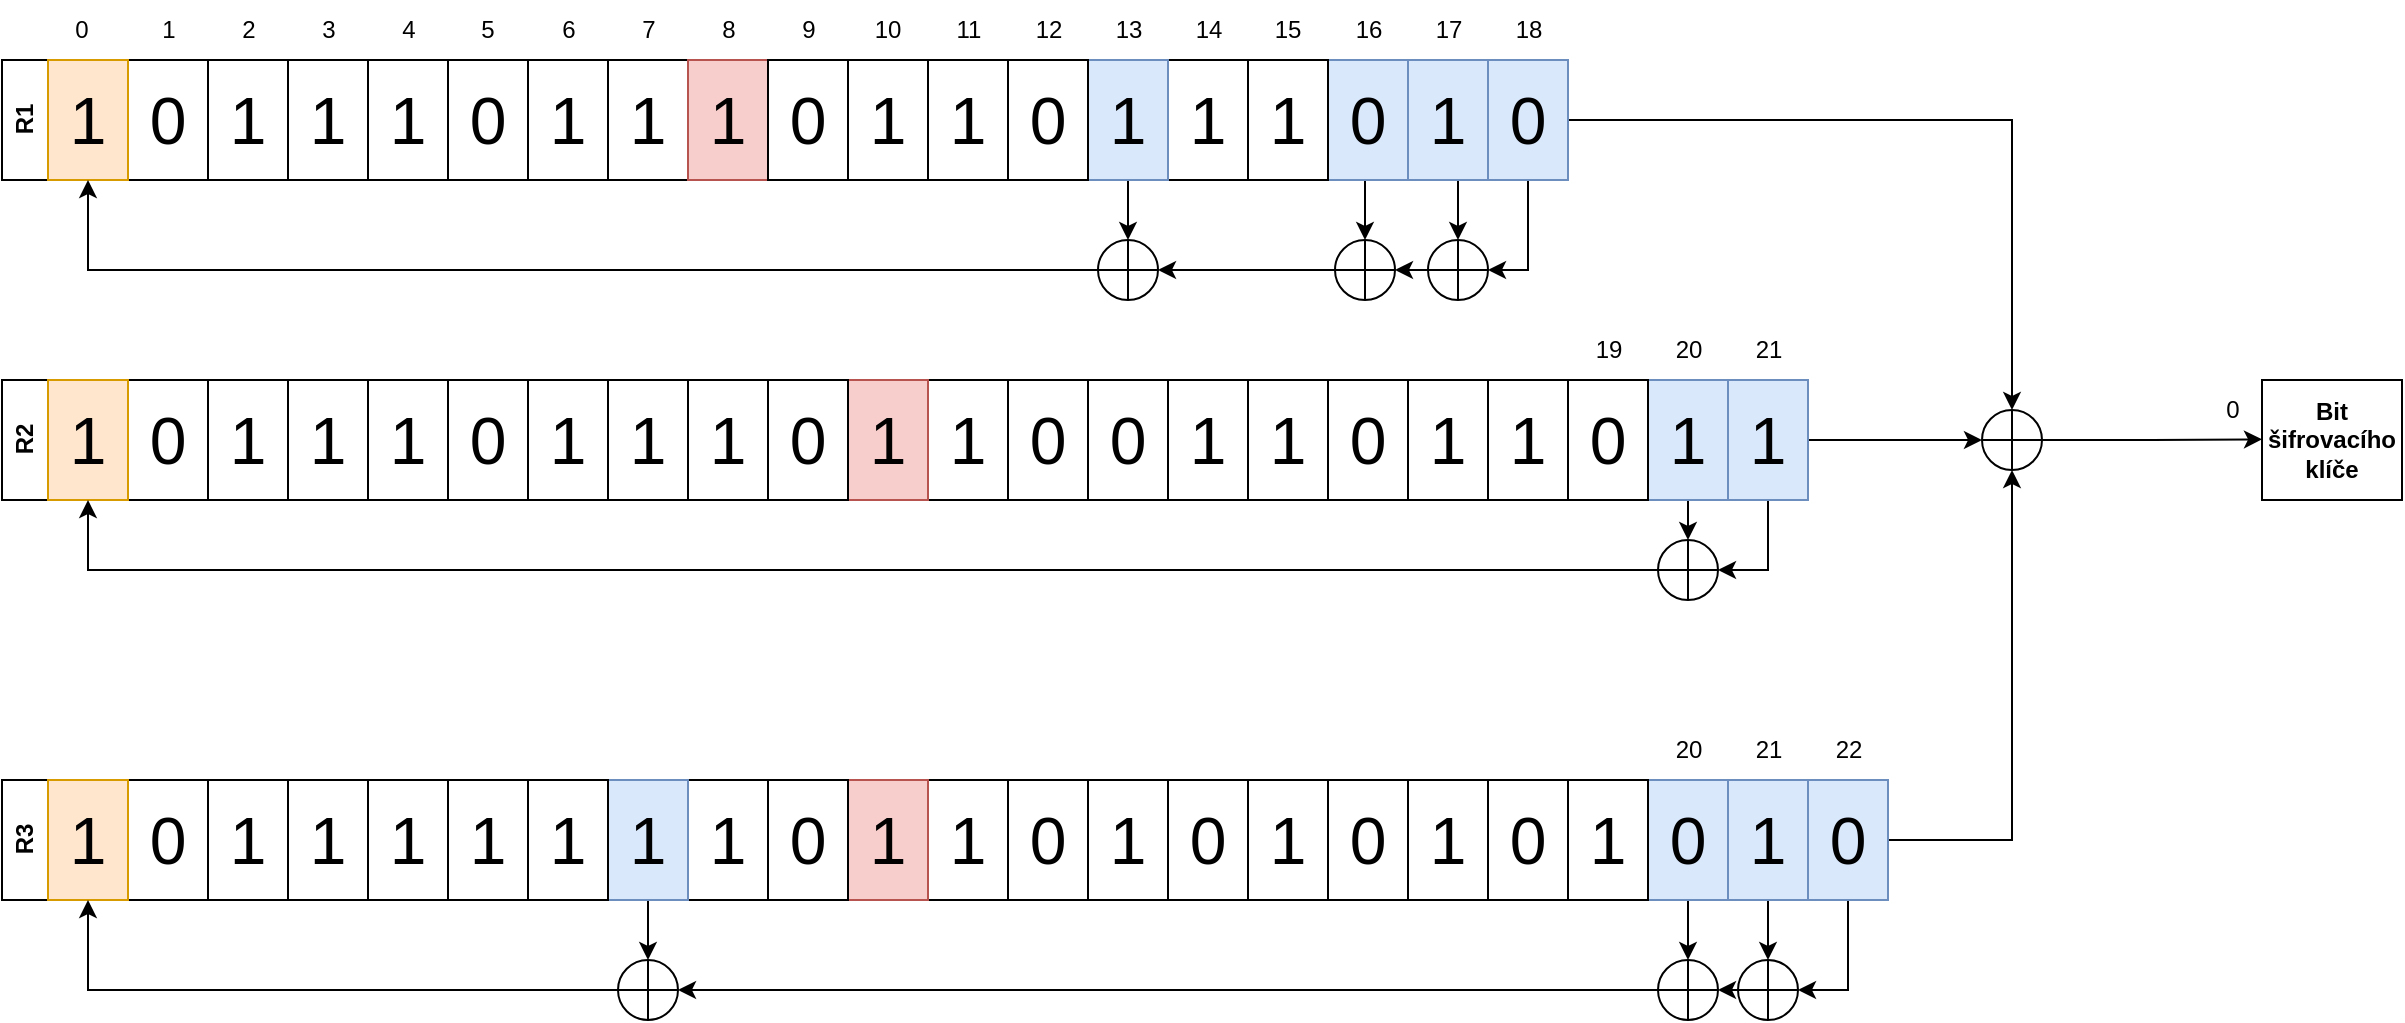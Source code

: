 <mxfile version="22.0.4" type="device">
  <diagram name="Stránka-1" id="olOWt7uCHdRaO86nPjoj">
    <mxGraphModel dx="344" dy="550" grid="1" gridSize="10" guides="1" tooltips="1" connect="1" arrows="1" fold="1" page="1" pageScale="1" pageWidth="827" pageHeight="1169" math="0" shadow="0">
      <root>
        <mxCell id="0" />
        <mxCell id="1" parent="0" />
        <mxCell id="4GWG__iaIDDm-0D2_337-187" style="edgeStyle=orthogonalEdgeStyle;rounded=0;orthogonalLoop=1;jettySize=auto;html=1;exitX=1;exitY=0.5;exitDx=0;exitDy=0;entryX=0;entryY=0.5;entryDx=0;entryDy=0;" edge="1" parent="1" source="4GWG__iaIDDm-0D2_337-28" target="4GWG__iaIDDm-0D2_337-184">
          <mxGeometry relative="1" as="geometry" />
        </mxCell>
        <mxCell id="4GWG__iaIDDm-0D2_337-28" value="R2" style="swimlane;horizontal=0;whiteSpace=wrap;html=1;container=0;" vertex="1" parent="1">
          <mxGeometry x="180" y="550" width="900" height="60" as="geometry" />
        </mxCell>
        <mxCell id="4GWG__iaIDDm-0D2_337-46" value="0" style="rounded=0;whiteSpace=wrap;html=1;fontSize=33;container=0;" vertex="1" parent="1">
          <mxGeometry x="243" y="550" width="40" height="60" as="geometry" />
        </mxCell>
        <mxCell id="4GWG__iaIDDm-0D2_337-47" value="1" style="rounded=0;whiteSpace=wrap;html=1;fontSize=33;container=0;" vertex="1" parent="1">
          <mxGeometry x="283" y="550" width="40" height="60" as="geometry" />
        </mxCell>
        <mxCell id="4GWG__iaIDDm-0D2_337-186" style="edgeStyle=orthogonalEdgeStyle;rounded=0;orthogonalLoop=1;jettySize=auto;html=1;exitX=1;exitY=0.5;exitDx=0;exitDy=0;entryX=0.5;entryY=1;entryDx=0;entryDy=0;" edge="1" parent="1" source="4GWG__iaIDDm-0D2_337-74" target="4GWG__iaIDDm-0D2_337-184">
          <mxGeometry relative="1" as="geometry" />
        </mxCell>
        <mxCell id="4GWG__iaIDDm-0D2_337-74" value="R3" style="swimlane;horizontal=0;whiteSpace=wrap;html=1;container=0;" vertex="1" parent="1">
          <mxGeometry x="180" y="750" width="943" height="60" as="geometry" />
        </mxCell>
        <mxCell id="4GWG__iaIDDm-0D2_337-92" value="0" style="rounded=0;whiteSpace=wrap;html=1;fontSize=33;container=0;" vertex="1" parent="1">
          <mxGeometry x="243" y="750" width="40" height="60" as="geometry" />
        </mxCell>
        <mxCell id="4GWG__iaIDDm-0D2_337-93" value="1" style="rounded=0;whiteSpace=wrap;html=1;fontSize=33;container=0;" vertex="1" parent="1">
          <mxGeometry x="283" y="750" width="40" height="60" as="geometry" />
        </mxCell>
        <mxCell id="4GWG__iaIDDm-0D2_337-75" value="1" style="rounded=0;whiteSpace=wrap;html=1;fontSize=33;container=0;fillColor=#ffe6cc;strokeColor=#d79b00;" vertex="1" parent="1">
          <mxGeometry x="203" y="750" width="40" height="60" as="geometry" />
        </mxCell>
        <mxCell id="4GWG__iaIDDm-0D2_337-76" value="1" style="rounded=0;whiteSpace=wrap;html=1;fontSize=33;container=0;" vertex="1" parent="1">
          <mxGeometry x="323" y="750" width="40" height="60" as="geometry" />
        </mxCell>
        <mxCell id="4GWG__iaIDDm-0D2_337-77" value="1" style="rounded=0;whiteSpace=wrap;html=1;fontSize=33;container=0;" vertex="1" parent="1">
          <mxGeometry x="363" y="750" width="40" height="60" as="geometry" />
        </mxCell>
        <mxCell id="4GWG__iaIDDm-0D2_337-175" style="edgeStyle=orthogonalEdgeStyle;rounded=0;orthogonalLoop=1;jettySize=auto;html=1;exitX=0.5;exitY=1;exitDx=0;exitDy=0;entryX=0.5;entryY=0;entryDx=0;entryDy=0;" edge="1" parent="1" source="4GWG__iaIDDm-0D2_337-78" target="4GWG__iaIDDm-0D2_337-172">
          <mxGeometry relative="1" as="geometry" />
        </mxCell>
        <mxCell id="4GWG__iaIDDm-0D2_337-78" value="1" style="rounded=0;whiteSpace=wrap;html=1;fontSize=33;container=0;fillColor=#dae8fc;strokeColor=#6c8ebf;" vertex="1" parent="1">
          <mxGeometry x="483" y="750" width="40" height="60" as="geometry" />
        </mxCell>
        <mxCell id="4GWG__iaIDDm-0D2_337-79" value="1" style="rounded=0;whiteSpace=wrap;html=1;fontSize=33;container=0;" vertex="1" parent="1">
          <mxGeometry x="443" y="750" width="40" height="60" as="geometry" />
        </mxCell>
        <mxCell id="4GWG__iaIDDm-0D2_337-80" value="1" style="rounded=0;whiteSpace=wrap;html=1;fontSize=33;container=0;" vertex="1" parent="1">
          <mxGeometry x="403" y="750" width="40" height="60" as="geometry" />
        </mxCell>
        <mxCell id="4GWG__iaIDDm-0D2_337-81" value="1" style="rounded=0;whiteSpace=wrap;html=1;fontSize=33;container=0;fillColor=none;strokeColor=none;" vertex="1" parent="1">
          <mxGeometry x="523" y="750" width="40" height="60" as="geometry" />
        </mxCell>
        <mxCell id="4GWG__iaIDDm-0D2_337-82" value="1" style="rounded=0;whiteSpace=wrap;html=1;fontSize=33;container=0;" vertex="1" parent="1">
          <mxGeometry x="643" y="750" width="40" height="60" as="geometry" />
        </mxCell>
        <mxCell id="4GWG__iaIDDm-0D2_337-83" value="1" style="rounded=0;whiteSpace=wrap;html=1;fontSize=33;container=0;fillColor=#f8cecc;strokeColor=#b85450;" vertex="1" parent="1">
          <mxGeometry x="603" y="750" width="40" height="60" as="geometry" />
        </mxCell>
        <mxCell id="4GWG__iaIDDm-0D2_337-84" value="0" style="rounded=0;whiteSpace=wrap;html=1;fontSize=33;container=0;" vertex="1" parent="1">
          <mxGeometry x="563" y="750" width="40" height="60" as="geometry" />
        </mxCell>
        <mxCell id="4GWG__iaIDDm-0D2_337-85" value="0" style="rounded=0;whiteSpace=wrap;html=1;fontSize=33;container=0;" vertex="1" parent="1">
          <mxGeometry x="923" y="750" width="40" height="60" as="geometry" />
        </mxCell>
        <mxCell id="4GWG__iaIDDm-0D2_337-86" value="1" style="rounded=0;whiteSpace=wrap;html=1;fontSize=33;container=0;" vertex="1" parent="1">
          <mxGeometry x="883" y="750" width="40" height="60" as="geometry" />
        </mxCell>
        <mxCell id="4GWG__iaIDDm-0D2_337-87" value="0" style="rounded=0;whiteSpace=wrap;html=1;fontSize=33;container=0;" vertex="1" parent="1">
          <mxGeometry x="843" y="750" width="40" height="60" as="geometry" />
        </mxCell>
        <mxCell id="4GWG__iaIDDm-0D2_337-88" value="1" style="rounded=0;whiteSpace=wrap;html=1;fontSize=33;container=0;" vertex="1" parent="1">
          <mxGeometry x="803" y="750" width="40" height="60" as="geometry" />
        </mxCell>
        <mxCell id="4GWG__iaIDDm-0D2_337-89" value="0" style="rounded=0;whiteSpace=wrap;html=1;fontSize=33;container=0;" vertex="1" parent="1">
          <mxGeometry x="763" y="750" width="40" height="60" as="geometry" />
        </mxCell>
        <mxCell id="4GWG__iaIDDm-0D2_337-90" value="1" style="rounded=0;whiteSpace=wrap;html=1;fontSize=33;container=0;" vertex="1" parent="1">
          <mxGeometry x="723" y="750" width="40" height="60" as="geometry" />
        </mxCell>
        <mxCell id="4GWG__iaIDDm-0D2_337-91" value="0" style="rounded=0;whiteSpace=wrap;html=1;fontSize=33;container=0;" vertex="1" parent="1">
          <mxGeometry x="683" y="750" width="40" height="60" as="geometry" />
        </mxCell>
        <mxCell id="4GWG__iaIDDm-0D2_337-188" style="edgeStyle=orthogonalEdgeStyle;rounded=0;orthogonalLoop=1;jettySize=auto;html=1;exitX=1;exitY=0.5;exitDx=0;exitDy=0;entryX=0.5;entryY=0;entryDx=0;entryDy=0;" edge="1" parent="1" source="4GWG__iaIDDm-0D2_337-5" target="4GWG__iaIDDm-0D2_337-184">
          <mxGeometry relative="1" as="geometry" />
        </mxCell>
        <mxCell id="4GWG__iaIDDm-0D2_337-5" value="R1" style="swimlane;horizontal=0;whiteSpace=wrap;html=1;container=0;" vertex="1" parent="1">
          <mxGeometry x="180" y="390" width="780" height="60" as="geometry" />
        </mxCell>
        <mxCell id="4GWG__iaIDDm-0D2_337-10" value="0" style="rounded=0;whiteSpace=wrap;html=1;fontSize=33;container=0;" vertex="1" parent="1">
          <mxGeometry x="243" y="390" width="40" height="60" as="geometry" />
        </mxCell>
        <mxCell id="4GWG__iaIDDm-0D2_337-11" value="1" style="rounded=0;whiteSpace=wrap;html=1;fontSize=33;container=0;" vertex="1" parent="1">
          <mxGeometry x="283" y="390" width="40" height="60" as="geometry" />
        </mxCell>
        <mxCell id="4GWG__iaIDDm-0D2_337-9" value="1" style="rounded=0;whiteSpace=wrap;html=1;fontSize=33;container=0;fillColor=#ffe6cc;strokeColor=#d79b00;" vertex="1" parent="1">
          <mxGeometry x="203" y="390" width="40" height="60" as="geometry" />
        </mxCell>
        <mxCell id="4GWG__iaIDDm-0D2_337-12" value="1" style="rounded=0;whiteSpace=wrap;html=1;fontSize=33;container=0;" vertex="1" parent="1">
          <mxGeometry x="323" y="390" width="40" height="60" as="geometry" />
        </mxCell>
        <mxCell id="4GWG__iaIDDm-0D2_337-13" value="1" style="rounded=0;whiteSpace=wrap;html=1;fontSize=33;container=0;" vertex="1" parent="1">
          <mxGeometry x="363" y="390" width="40" height="60" as="geometry" />
        </mxCell>
        <mxCell id="4GWG__iaIDDm-0D2_337-14" value="1" style="rounded=0;whiteSpace=wrap;html=1;fontSize=33;container=0;" vertex="1" parent="1">
          <mxGeometry x="483" y="390" width="40" height="60" as="geometry" />
        </mxCell>
        <mxCell id="4GWG__iaIDDm-0D2_337-15" value="1" style="rounded=0;whiteSpace=wrap;html=1;fontSize=33;container=0;" vertex="1" parent="1">
          <mxGeometry x="443" y="390" width="40" height="60" as="geometry" />
        </mxCell>
        <mxCell id="4GWG__iaIDDm-0D2_337-16" value="0" style="rounded=0;whiteSpace=wrap;html=1;fontSize=33;container=0;" vertex="1" parent="1">
          <mxGeometry x="403" y="390" width="40" height="60" as="geometry" />
        </mxCell>
        <mxCell id="4GWG__iaIDDm-0D2_337-17" value="1" style="rounded=0;whiteSpace=wrap;html=1;fontSize=33;container=0;fillColor=#f8cecc;strokeColor=#b85450;" vertex="1" parent="1">
          <mxGeometry x="523" y="390" width="40" height="60" as="geometry" />
        </mxCell>
        <mxCell id="4GWG__iaIDDm-0D2_337-18" value="1" style="rounded=0;whiteSpace=wrap;html=1;fontSize=33;container=0;" vertex="1" parent="1">
          <mxGeometry x="643" y="390" width="40" height="60" as="geometry" />
        </mxCell>
        <mxCell id="4GWG__iaIDDm-0D2_337-19" value="1" style="rounded=0;whiteSpace=wrap;html=1;fontSize=33;fillColor=none;strokeColor=default;container=0;" vertex="1" parent="1">
          <mxGeometry x="603" y="390" width="40" height="60" as="geometry" />
        </mxCell>
        <mxCell id="4GWG__iaIDDm-0D2_337-20" value="0" style="rounded=0;whiteSpace=wrap;html=1;fontSize=33;container=0;" vertex="1" parent="1">
          <mxGeometry x="563" y="390" width="40" height="60" as="geometry" />
        </mxCell>
        <mxCell id="4GWG__iaIDDm-0D2_337-159" style="edgeStyle=orthogonalEdgeStyle;rounded=0;orthogonalLoop=1;jettySize=auto;html=1;exitX=0.5;exitY=1;exitDx=0;exitDy=0;entryX=1;entryY=0.5;entryDx=0;entryDy=0;" edge="1" parent="1" source="4GWG__iaIDDm-0D2_337-21" target="4GWG__iaIDDm-0D2_337-154">
          <mxGeometry relative="1" as="geometry">
            <Array as="points">
              <mxPoint x="943" y="495" />
            </Array>
          </mxGeometry>
        </mxCell>
        <mxCell id="4GWG__iaIDDm-0D2_337-21" value="0" style="rounded=0;whiteSpace=wrap;html=1;fontSize=33;container=0;fillColor=#dae8fc;strokeColor=#6c8ebf;" vertex="1" parent="1">
          <mxGeometry x="923" y="390" width="40" height="60" as="geometry" />
        </mxCell>
        <mxCell id="4GWG__iaIDDm-0D2_337-158" style="edgeStyle=orthogonalEdgeStyle;rounded=0;orthogonalLoop=1;jettySize=auto;html=1;exitX=0.5;exitY=1;exitDx=0;exitDy=0;entryX=0.5;entryY=0;entryDx=0;entryDy=0;" edge="1" parent="1" source="4GWG__iaIDDm-0D2_337-22" target="4GWG__iaIDDm-0D2_337-154">
          <mxGeometry relative="1" as="geometry" />
        </mxCell>
        <mxCell id="4GWG__iaIDDm-0D2_337-22" value="1" style="rounded=0;whiteSpace=wrap;html=1;fontSize=33;container=0;fillColor=#dae8fc;strokeColor=#6c8ebf;" vertex="1" parent="1">
          <mxGeometry x="883" y="390" width="40" height="60" as="geometry" />
        </mxCell>
        <mxCell id="4GWG__iaIDDm-0D2_337-183" style="edgeStyle=orthogonalEdgeStyle;rounded=0;orthogonalLoop=1;jettySize=auto;html=1;exitX=0.5;exitY=1;exitDx=0;exitDy=0;entryX=0.5;entryY=0;entryDx=0;entryDy=0;" edge="1" parent="1" source="4GWG__iaIDDm-0D2_337-23" target="4GWG__iaIDDm-0D2_337-155">
          <mxGeometry relative="1" as="geometry" />
        </mxCell>
        <mxCell id="4GWG__iaIDDm-0D2_337-23" value="0" style="rounded=0;whiteSpace=wrap;html=1;fontSize=33;container=0;fillColor=#dae8fc;strokeColor=#6c8ebf;" vertex="1" parent="1">
          <mxGeometry x="843" y="390" width="40" height="60" as="geometry" />
        </mxCell>
        <mxCell id="4GWG__iaIDDm-0D2_337-24" value="1" style="rounded=0;whiteSpace=wrap;html=1;fontSize=33;container=0;" vertex="1" parent="1">
          <mxGeometry x="803" y="390" width="40" height="60" as="geometry" />
        </mxCell>
        <mxCell id="4GWG__iaIDDm-0D2_337-25" value="1" style="rounded=0;whiteSpace=wrap;html=1;fontSize=33;container=0;" vertex="1" parent="1">
          <mxGeometry x="763" y="390" width="40" height="60" as="geometry" />
        </mxCell>
        <mxCell id="4GWG__iaIDDm-0D2_337-182" style="edgeStyle=orthogonalEdgeStyle;rounded=0;orthogonalLoop=1;jettySize=auto;html=1;exitX=0.5;exitY=1;exitDx=0;exitDy=0;entryX=0.5;entryY=0;entryDx=0;entryDy=0;" edge="1" parent="1" source="4GWG__iaIDDm-0D2_337-26" target="4GWG__iaIDDm-0D2_337-153">
          <mxGeometry relative="1" as="geometry" />
        </mxCell>
        <mxCell id="4GWG__iaIDDm-0D2_337-26" value="1" style="rounded=0;whiteSpace=wrap;html=1;fontSize=33;container=0;fillColor=#dae8fc;strokeColor=#6c8ebf;" vertex="1" parent="1">
          <mxGeometry x="723" y="390" width="40" height="60" as="geometry" />
        </mxCell>
        <mxCell id="4GWG__iaIDDm-0D2_337-27" value="0" style="rounded=0;whiteSpace=wrap;html=1;fontSize=33;container=0;" vertex="1" parent="1">
          <mxGeometry x="683" y="390" width="40" height="60" as="geometry" />
        </mxCell>
        <mxCell id="4GWG__iaIDDm-0D2_337-29" value="1" style="rounded=0;whiteSpace=wrap;html=1;fontSize=33;container=0;fillColor=#ffe6cc;strokeColor=#d79b00;" vertex="1" parent="1">
          <mxGeometry x="203" y="550" width="40" height="60" as="geometry" />
        </mxCell>
        <mxCell id="4GWG__iaIDDm-0D2_337-30" value="1" style="rounded=0;whiteSpace=wrap;html=1;fontSize=33;container=0;" vertex="1" parent="1">
          <mxGeometry x="323" y="550" width="40" height="60" as="geometry" />
        </mxCell>
        <mxCell id="4GWG__iaIDDm-0D2_337-31" value="1" style="rounded=0;whiteSpace=wrap;html=1;fontSize=33;container=0;" vertex="1" parent="1">
          <mxGeometry x="363" y="550" width="40" height="60" as="geometry" />
        </mxCell>
        <mxCell id="4GWG__iaIDDm-0D2_337-32" value="1" style="rounded=0;whiteSpace=wrap;html=1;fontSize=33;container=0;" vertex="1" parent="1">
          <mxGeometry x="483" y="550" width="40" height="60" as="geometry" />
        </mxCell>
        <mxCell id="4GWG__iaIDDm-0D2_337-33" value="1" style="rounded=0;whiteSpace=wrap;html=1;fontSize=33;container=0;" vertex="1" parent="1">
          <mxGeometry x="443" y="550" width="40" height="60" as="geometry" />
        </mxCell>
        <mxCell id="4GWG__iaIDDm-0D2_337-34" value="0" style="rounded=0;whiteSpace=wrap;html=1;fontSize=33;container=0;" vertex="1" parent="1">
          <mxGeometry x="403" y="550" width="40" height="60" as="geometry" />
        </mxCell>
        <mxCell id="4GWG__iaIDDm-0D2_337-35" value="1" style="rounded=0;whiteSpace=wrap;html=1;fontSize=33;fillColor=none;strokeColor=none;container=0;" vertex="1" parent="1">
          <mxGeometry x="523" y="550" width="40" height="60" as="geometry" />
        </mxCell>
        <mxCell id="4GWG__iaIDDm-0D2_337-36" value="1" style="rounded=0;whiteSpace=wrap;html=1;fontSize=33;container=0;" vertex="1" parent="1">
          <mxGeometry x="643" y="550" width="40" height="60" as="geometry" />
        </mxCell>
        <mxCell id="4GWG__iaIDDm-0D2_337-37" value="1" style="rounded=0;whiteSpace=wrap;html=1;fontSize=33;container=0;fillColor=#f8cecc;strokeColor=#b85450;" vertex="1" parent="1">
          <mxGeometry x="603" y="550" width="40" height="60" as="geometry" />
        </mxCell>
        <mxCell id="4GWG__iaIDDm-0D2_337-38" value="0" style="rounded=0;whiteSpace=wrap;html=1;fontSize=33;container=0;" vertex="1" parent="1">
          <mxGeometry x="563" y="550" width="40" height="60" as="geometry" />
        </mxCell>
        <mxCell id="4GWG__iaIDDm-0D2_337-39" value="1" style="rounded=0;whiteSpace=wrap;html=1;fontSize=33;container=0;" vertex="1" parent="1">
          <mxGeometry x="923" y="550" width="40" height="60" as="geometry" />
        </mxCell>
        <mxCell id="4GWG__iaIDDm-0D2_337-40" value="1" style="rounded=0;whiteSpace=wrap;html=1;fontSize=33;container=0;" vertex="1" parent="1">
          <mxGeometry x="883" y="550" width="40" height="60" as="geometry" />
        </mxCell>
        <mxCell id="4GWG__iaIDDm-0D2_337-41" value="0" style="rounded=0;whiteSpace=wrap;html=1;fontSize=33;container=0;" vertex="1" parent="1">
          <mxGeometry x="843" y="550" width="40" height="60" as="geometry" />
        </mxCell>
        <mxCell id="4GWG__iaIDDm-0D2_337-42" value="1" style="rounded=0;whiteSpace=wrap;html=1;fontSize=33;container=0;" vertex="1" parent="1">
          <mxGeometry x="803" y="550" width="40" height="60" as="geometry" />
        </mxCell>
        <mxCell id="4GWG__iaIDDm-0D2_337-43" value="1" style="rounded=0;whiteSpace=wrap;html=1;fontSize=33;container=0;" vertex="1" parent="1">
          <mxGeometry x="763" y="550" width="40" height="60" as="geometry" />
        </mxCell>
        <mxCell id="4GWG__iaIDDm-0D2_337-44" value="0" style="rounded=0;whiteSpace=wrap;html=1;fontSize=33;container=0;" vertex="1" parent="1">
          <mxGeometry x="723" y="550" width="40" height="60" as="geometry" />
        </mxCell>
        <mxCell id="4GWG__iaIDDm-0D2_337-45" value="0" style="rounded=0;whiteSpace=wrap;html=1;fontSize=33;container=0;" vertex="1" parent="1">
          <mxGeometry x="683" y="550" width="40" height="60" as="geometry" />
        </mxCell>
        <mxCell id="4GWG__iaIDDm-0D2_337-163" style="edgeStyle=orthogonalEdgeStyle;rounded=0;orthogonalLoop=1;jettySize=auto;html=1;exitX=0.5;exitY=1;exitDx=0;exitDy=0;entryX=1;entryY=0.5;entryDx=0;entryDy=0;" edge="1" parent="1" source="4GWG__iaIDDm-0D2_337-119" target="4GWG__iaIDDm-0D2_337-161">
          <mxGeometry relative="1" as="geometry" />
        </mxCell>
        <mxCell id="4GWG__iaIDDm-0D2_337-119" value="1" style="rounded=0;whiteSpace=wrap;html=1;fontSize=33;container=0;fillColor=#dae8fc;strokeColor=#6c8ebf;" vertex="1" parent="1">
          <mxGeometry x="1043" y="550" width="40" height="60" as="geometry" />
        </mxCell>
        <mxCell id="4GWG__iaIDDm-0D2_337-162" style="edgeStyle=orthogonalEdgeStyle;rounded=0;orthogonalLoop=1;jettySize=auto;html=1;exitX=0.5;exitY=1;exitDx=0;exitDy=0;entryX=0.5;entryY=0;entryDx=0;entryDy=0;" edge="1" parent="1" source="4GWG__iaIDDm-0D2_337-118" target="4GWG__iaIDDm-0D2_337-161">
          <mxGeometry relative="1" as="geometry" />
        </mxCell>
        <mxCell id="4GWG__iaIDDm-0D2_337-118" value="1" style="rounded=0;whiteSpace=wrap;html=1;fontSize=33;container=0;fillColor=#dae8fc;strokeColor=#6c8ebf;" vertex="1" parent="1">
          <mxGeometry x="1003" y="550" width="40" height="60" as="geometry" />
        </mxCell>
        <mxCell id="4GWG__iaIDDm-0D2_337-120" value="0" style="rounded=0;whiteSpace=wrap;html=1;fontSize=33;container=0;" vertex="1" parent="1">
          <mxGeometry x="963" y="550" width="40" height="60" as="geometry" />
        </mxCell>
        <mxCell id="4GWG__iaIDDm-0D2_337-170" value="" style="edgeStyle=orthogonalEdgeStyle;rounded=0;orthogonalLoop=1;jettySize=auto;html=1;" edge="1" parent="1" source="4GWG__iaIDDm-0D2_337-121" target="4GWG__iaIDDm-0D2_337-168">
          <mxGeometry relative="1" as="geometry" />
        </mxCell>
        <mxCell id="4GWG__iaIDDm-0D2_337-121" value="0" style="rounded=0;whiteSpace=wrap;html=1;fontSize=33;container=0;fillColor=#dae8fc;strokeColor=#6c8ebf;" vertex="1" parent="1">
          <mxGeometry x="1003" y="750" width="40" height="60" as="geometry" />
        </mxCell>
        <mxCell id="4GWG__iaIDDm-0D2_337-122" value="1" style="rounded=0;whiteSpace=wrap;html=1;fontSize=33;container=0;" vertex="1" parent="1">
          <mxGeometry x="963" y="750" width="40" height="60" as="geometry" />
        </mxCell>
        <mxCell id="4GWG__iaIDDm-0D2_337-167" style="edgeStyle=orthogonalEdgeStyle;rounded=0;orthogonalLoop=1;jettySize=auto;html=1;exitX=0.5;exitY=1;exitDx=0;exitDy=0;entryX=0.5;entryY=0;entryDx=0;entryDy=0;" edge="1" parent="1" source="4GWG__iaIDDm-0D2_337-123" target="4GWG__iaIDDm-0D2_337-165">
          <mxGeometry relative="1" as="geometry" />
        </mxCell>
        <mxCell id="4GWG__iaIDDm-0D2_337-123" value="1" style="rounded=0;whiteSpace=wrap;html=1;fontSize=33;container=0;fillColor=#dae8fc;strokeColor=#6c8ebf;" vertex="1" parent="1">
          <mxGeometry x="1043" y="750" width="40" height="60" as="geometry" />
        </mxCell>
        <mxCell id="4GWG__iaIDDm-0D2_337-185" style="edgeStyle=orthogonalEdgeStyle;rounded=0;orthogonalLoop=1;jettySize=auto;html=1;exitX=0.5;exitY=1;exitDx=0;exitDy=0;entryX=1;entryY=0.5;entryDx=0;entryDy=0;" edge="1" parent="1" source="4GWG__iaIDDm-0D2_337-124" target="4GWG__iaIDDm-0D2_337-165">
          <mxGeometry relative="1" as="geometry" />
        </mxCell>
        <mxCell id="4GWG__iaIDDm-0D2_337-124" value="0" style="rounded=0;whiteSpace=wrap;html=1;fontSize=33;container=0;fillColor=#dae8fc;strokeColor=#6c8ebf;" vertex="1" parent="1">
          <mxGeometry x="1083" y="750" width="40" height="60" as="geometry" />
        </mxCell>
        <mxCell id="4GWG__iaIDDm-0D2_337-128" value="0" style="text;html=1;strokeColor=none;fillColor=none;align=center;verticalAlign=middle;whiteSpace=wrap;rounded=0;flipH=0;flipV=0;rotation=0;" vertex="1" parent="1">
          <mxGeometry x="210.25" y="360" width="20" height="30" as="geometry" />
        </mxCell>
        <mxCell id="4GWG__iaIDDm-0D2_337-129" value="1" style="text;html=1;strokeColor=none;fillColor=none;align=center;verticalAlign=middle;whiteSpace=wrap;rounded=0;flipH=0;flipV=0;rotation=0;" vertex="1" parent="1">
          <mxGeometry x="246.5" y="360" width="33" height="30" as="geometry" />
        </mxCell>
        <mxCell id="4GWG__iaIDDm-0D2_337-131" value="2" style="text;html=1;strokeColor=none;fillColor=none;align=center;verticalAlign=middle;whiteSpace=wrap;rounded=0;flipH=0;flipV=0;rotation=0;" vertex="1" parent="1">
          <mxGeometry x="286.5" y="360" width="33" height="30" as="geometry" />
        </mxCell>
        <mxCell id="4GWG__iaIDDm-0D2_337-132" value="3" style="text;html=1;strokeColor=none;fillColor=none;align=center;verticalAlign=middle;whiteSpace=wrap;rounded=0;flipH=0;flipV=0;rotation=0;" vertex="1" parent="1">
          <mxGeometry x="326.5" y="360" width="33" height="30" as="geometry" />
        </mxCell>
        <mxCell id="4GWG__iaIDDm-0D2_337-133" value="4" style="text;html=1;strokeColor=none;fillColor=none;align=center;verticalAlign=middle;whiteSpace=wrap;rounded=0;flipH=0;flipV=0;rotation=0;" vertex="1" parent="1">
          <mxGeometry x="366.5" y="360" width="33" height="30" as="geometry" />
        </mxCell>
        <mxCell id="4GWG__iaIDDm-0D2_337-134" value="5" style="text;html=1;strokeColor=none;fillColor=none;align=center;verticalAlign=middle;whiteSpace=wrap;rounded=0;flipH=0;flipV=0;rotation=0;" vertex="1" parent="1">
          <mxGeometry x="413" y="360" width="20" height="30" as="geometry" />
        </mxCell>
        <mxCell id="4GWG__iaIDDm-0D2_337-135" value="6" style="text;html=1;strokeColor=none;fillColor=none;align=center;verticalAlign=middle;whiteSpace=wrap;rounded=0;flipH=0;flipV=0;rotation=0;" vertex="1" parent="1">
          <mxGeometry x="446.5" y="360" width="33" height="30" as="geometry" />
        </mxCell>
        <mxCell id="4GWG__iaIDDm-0D2_337-136" value="7" style="text;html=1;strokeColor=none;fillColor=none;align=center;verticalAlign=middle;whiteSpace=wrap;rounded=0;flipH=0;flipV=0;rotation=0;" vertex="1" parent="1">
          <mxGeometry x="486.5" y="360" width="33" height="30" as="geometry" />
        </mxCell>
        <mxCell id="4GWG__iaIDDm-0D2_337-137" value="8" style="text;html=1;strokeColor=none;fillColor=none;align=center;verticalAlign=middle;whiteSpace=wrap;rounded=0;flipH=0;flipV=0;rotation=0;" vertex="1" parent="1">
          <mxGeometry x="526.5" y="360" width="33" height="30" as="geometry" />
        </mxCell>
        <mxCell id="4GWG__iaIDDm-0D2_337-138" value="9" style="text;html=1;strokeColor=none;fillColor=none;align=center;verticalAlign=middle;whiteSpace=wrap;rounded=0;flipH=0;flipV=0;rotation=0;" vertex="1" parent="1">
          <mxGeometry x="566.5" y="360" width="33" height="30" as="geometry" />
        </mxCell>
        <mxCell id="4GWG__iaIDDm-0D2_337-139" value="10" style="text;html=1;strokeColor=none;fillColor=none;align=center;verticalAlign=middle;whiteSpace=wrap;rounded=0;flipH=0;flipV=0;rotation=0;" vertex="1" parent="1">
          <mxGeometry x="613" y="360" width="20" height="30" as="geometry" />
        </mxCell>
        <mxCell id="4GWG__iaIDDm-0D2_337-140" value="11" style="text;html=1;strokeColor=none;fillColor=none;align=center;verticalAlign=middle;whiteSpace=wrap;rounded=0;flipH=0;flipV=0;rotation=0;" vertex="1" parent="1">
          <mxGeometry x="646.5" y="360" width="33" height="30" as="geometry" />
        </mxCell>
        <mxCell id="4GWG__iaIDDm-0D2_337-141" value="12" style="text;html=1;strokeColor=none;fillColor=none;align=center;verticalAlign=middle;whiteSpace=wrap;rounded=0;flipH=0;flipV=0;rotation=0;" vertex="1" parent="1">
          <mxGeometry x="686.5" y="360" width="33" height="30" as="geometry" />
        </mxCell>
        <mxCell id="4GWG__iaIDDm-0D2_337-142" value="13" style="text;html=1;strokeColor=none;fillColor=none;align=center;verticalAlign=middle;whiteSpace=wrap;rounded=0;flipH=0;flipV=0;rotation=0;" vertex="1" parent="1">
          <mxGeometry x="726.5" y="360" width="33" height="30" as="geometry" />
        </mxCell>
        <mxCell id="4GWG__iaIDDm-0D2_337-143" value="14" style="text;html=1;strokeColor=none;fillColor=none;align=center;verticalAlign=middle;whiteSpace=wrap;rounded=0;flipH=0;flipV=0;rotation=0;" vertex="1" parent="1">
          <mxGeometry x="766.5" y="360" width="33" height="30" as="geometry" />
        </mxCell>
        <mxCell id="4GWG__iaIDDm-0D2_337-144" value="15" style="text;html=1;strokeColor=none;fillColor=none;align=center;verticalAlign=middle;whiteSpace=wrap;rounded=0;flipH=0;flipV=0;rotation=0;" vertex="1" parent="1">
          <mxGeometry x="813" y="360" width="20" height="30" as="geometry" />
        </mxCell>
        <mxCell id="4GWG__iaIDDm-0D2_337-145" value="16" style="text;html=1;strokeColor=none;fillColor=none;align=center;verticalAlign=middle;whiteSpace=wrap;rounded=0;flipH=0;flipV=0;rotation=0;" vertex="1" parent="1">
          <mxGeometry x="846.5" y="360" width="33" height="30" as="geometry" />
        </mxCell>
        <mxCell id="4GWG__iaIDDm-0D2_337-146" value="17" style="text;html=1;strokeColor=none;fillColor=none;align=center;verticalAlign=middle;whiteSpace=wrap;rounded=0;flipH=0;flipV=0;rotation=0;" vertex="1" parent="1">
          <mxGeometry x="886.5" y="360" width="33" height="30" as="geometry" />
        </mxCell>
        <mxCell id="4GWG__iaIDDm-0D2_337-147" value="18" style="text;html=1;strokeColor=none;fillColor=none;align=center;verticalAlign=middle;whiteSpace=wrap;rounded=0;flipH=0;flipV=0;rotation=0;" vertex="1" parent="1">
          <mxGeometry x="927" y="360" width="33" height="30" as="geometry" />
        </mxCell>
        <mxCell id="4GWG__iaIDDm-0D2_337-160" style="edgeStyle=orthogonalEdgeStyle;rounded=0;orthogonalLoop=1;jettySize=auto;html=1;exitX=0;exitY=0.5;exitDx=0;exitDy=0;entryX=0.5;entryY=1;entryDx=0;entryDy=0;" edge="1" parent="1" source="4GWG__iaIDDm-0D2_337-153" target="4GWG__iaIDDm-0D2_337-9">
          <mxGeometry relative="1" as="geometry" />
        </mxCell>
        <mxCell id="4GWG__iaIDDm-0D2_337-153" value="" style="shape=orEllipse;perimeter=ellipsePerimeter;whiteSpace=wrap;html=1;backgroundOutline=1;" vertex="1" parent="1">
          <mxGeometry x="728" y="480" width="30" height="30" as="geometry" />
        </mxCell>
        <mxCell id="4GWG__iaIDDm-0D2_337-156" style="edgeStyle=orthogonalEdgeStyle;rounded=0;orthogonalLoop=1;jettySize=auto;html=1;exitX=0;exitY=0.5;exitDx=0;exitDy=0;entryX=1;entryY=0.5;entryDx=0;entryDy=0;" edge="1" parent="1" source="4GWG__iaIDDm-0D2_337-154" target="4GWG__iaIDDm-0D2_337-155">
          <mxGeometry relative="1" as="geometry" />
        </mxCell>
        <mxCell id="4GWG__iaIDDm-0D2_337-154" value="" style="shape=orEllipse;perimeter=ellipsePerimeter;whiteSpace=wrap;html=1;backgroundOutline=1;" vertex="1" parent="1">
          <mxGeometry x="893" y="480" width="30" height="30" as="geometry" />
        </mxCell>
        <mxCell id="4GWG__iaIDDm-0D2_337-157" style="edgeStyle=orthogonalEdgeStyle;rounded=0;orthogonalLoop=1;jettySize=auto;html=1;exitX=0;exitY=0.5;exitDx=0;exitDy=0;entryX=1;entryY=0.5;entryDx=0;entryDy=0;" edge="1" parent="1" source="4GWG__iaIDDm-0D2_337-155" target="4GWG__iaIDDm-0D2_337-153">
          <mxGeometry relative="1" as="geometry" />
        </mxCell>
        <mxCell id="4GWG__iaIDDm-0D2_337-155" value="" style="shape=orEllipse;perimeter=ellipsePerimeter;whiteSpace=wrap;html=1;backgroundOutline=1;" vertex="1" parent="1">
          <mxGeometry x="846.5" y="480" width="30" height="30" as="geometry" />
        </mxCell>
        <mxCell id="4GWG__iaIDDm-0D2_337-164" style="edgeStyle=orthogonalEdgeStyle;rounded=0;orthogonalLoop=1;jettySize=auto;html=1;exitX=0;exitY=0.5;exitDx=0;exitDy=0;entryX=0.5;entryY=1;entryDx=0;entryDy=0;" edge="1" parent="1" source="4GWG__iaIDDm-0D2_337-161" target="4GWG__iaIDDm-0D2_337-29">
          <mxGeometry relative="1" as="geometry" />
        </mxCell>
        <mxCell id="4GWG__iaIDDm-0D2_337-161" value="" style="shape=orEllipse;perimeter=ellipsePerimeter;whiteSpace=wrap;html=1;backgroundOutline=1;" vertex="1" parent="1">
          <mxGeometry x="1008" y="630" width="30" height="30" as="geometry" />
        </mxCell>
        <mxCell id="4GWG__iaIDDm-0D2_337-169" style="edgeStyle=orthogonalEdgeStyle;rounded=0;orthogonalLoop=1;jettySize=auto;html=1;exitX=0;exitY=0.5;exitDx=0;exitDy=0;entryX=1;entryY=0.5;entryDx=0;entryDy=0;" edge="1" parent="1" source="4GWG__iaIDDm-0D2_337-165" target="4GWG__iaIDDm-0D2_337-168">
          <mxGeometry relative="1" as="geometry" />
        </mxCell>
        <mxCell id="4GWG__iaIDDm-0D2_337-165" value="" style="shape=orEllipse;perimeter=ellipsePerimeter;whiteSpace=wrap;html=1;backgroundOutline=1;" vertex="1" parent="1">
          <mxGeometry x="1048" y="840" width="30" height="30" as="geometry" />
        </mxCell>
        <mxCell id="4GWG__iaIDDm-0D2_337-173" style="edgeStyle=orthogonalEdgeStyle;rounded=0;orthogonalLoop=1;jettySize=auto;html=1;exitX=0;exitY=0.5;exitDx=0;exitDy=0;entryX=1;entryY=0.5;entryDx=0;entryDy=0;" edge="1" parent="1" source="4GWG__iaIDDm-0D2_337-168" target="4GWG__iaIDDm-0D2_337-172">
          <mxGeometry relative="1" as="geometry" />
        </mxCell>
        <mxCell id="4GWG__iaIDDm-0D2_337-168" value="" style="shape=orEllipse;perimeter=ellipsePerimeter;whiteSpace=wrap;html=1;backgroundOutline=1;" vertex="1" parent="1">
          <mxGeometry x="1008" y="840" width="30" height="30" as="geometry" />
        </mxCell>
        <mxCell id="4GWG__iaIDDm-0D2_337-174" style="edgeStyle=orthogonalEdgeStyle;rounded=0;orthogonalLoop=1;jettySize=auto;html=1;exitX=0;exitY=0.5;exitDx=0;exitDy=0;" edge="1" parent="1" source="4GWG__iaIDDm-0D2_337-172" target="4GWG__iaIDDm-0D2_337-75">
          <mxGeometry relative="1" as="geometry" />
        </mxCell>
        <mxCell id="4GWG__iaIDDm-0D2_337-172" value="" style="shape=orEllipse;perimeter=ellipsePerimeter;whiteSpace=wrap;html=1;backgroundOutline=1;" vertex="1" parent="1">
          <mxGeometry x="488" y="840" width="30" height="30" as="geometry" />
        </mxCell>
        <mxCell id="4GWG__iaIDDm-0D2_337-176" value="19" style="text;html=1;strokeColor=none;fillColor=none;align=center;verticalAlign=middle;whiteSpace=wrap;rounded=0;flipH=0;flipV=0;rotation=0;" vertex="1" parent="1">
          <mxGeometry x="966.5" y="520" width="33" height="30" as="geometry" />
        </mxCell>
        <mxCell id="4GWG__iaIDDm-0D2_337-177" value="20" style="text;html=1;strokeColor=none;fillColor=none;align=center;verticalAlign=middle;whiteSpace=wrap;rounded=0;flipH=0;flipV=0;rotation=0;" vertex="1" parent="1">
          <mxGeometry x="1006.5" y="520" width="33" height="30" as="geometry" />
        </mxCell>
        <mxCell id="4GWG__iaIDDm-0D2_337-178" value="21" style="text;html=1;strokeColor=none;fillColor=none;align=center;verticalAlign=middle;whiteSpace=wrap;rounded=0;flipH=0;flipV=0;rotation=0;" vertex="1" parent="1">
          <mxGeometry x="1047" y="520" width="33" height="30" as="geometry" />
        </mxCell>
        <mxCell id="4GWG__iaIDDm-0D2_337-179" value="20" style="text;html=1;strokeColor=none;fillColor=none;align=center;verticalAlign=middle;whiteSpace=wrap;rounded=0;flipH=0;flipV=0;rotation=0;" vertex="1" parent="1">
          <mxGeometry x="1006.5" y="720" width="33" height="30" as="geometry" />
        </mxCell>
        <mxCell id="4GWG__iaIDDm-0D2_337-180" value="21" style="text;html=1;strokeColor=none;fillColor=none;align=center;verticalAlign=middle;whiteSpace=wrap;rounded=0;flipH=0;flipV=0;rotation=0;" vertex="1" parent="1">
          <mxGeometry x="1046.5" y="720" width="33" height="30" as="geometry" />
        </mxCell>
        <mxCell id="4GWG__iaIDDm-0D2_337-181" value="22" style="text;html=1;strokeColor=none;fillColor=none;align=center;verticalAlign=middle;whiteSpace=wrap;rounded=0;flipH=0;flipV=0;rotation=0;" vertex="1" parent="1">
          <mxGeometry x="1087" y="720" width="33" height="30" as="geometry" />
        </mxCell>
        <mxCell id="4GWG__iaIDDm-0D2_337-189" style="edgeStyle=orthogonalEdgeStyle;rounded=0;orthogonalLoop=1;jettySize=auto;html=1;exitX=1;exitY=0.5;exitDx=0;exitDy=0;" edge="1" parent="1" source="4GWG__iaIDDm-0D2_337-184">
          <mxGeometry relative="1" as="geometry">
            <mxPoint x="1310" y="579.667" as="targetPoint" />
          </mxGeometry>
        </mxCell>
        <mxCell id="4GWG__iaIDDm-0D2_337-184" value="" style="shape=orEllipse;perimeter=ellipsePerimeter;whiteSpace=wrap;html=1;backgroundOutline=1;" vertex="1" parent="1">
          <mxGeometry x="1170" y="565" width="30" height="30" as="geometry" />
        </mxCell>
        <mxCell id="4GWG__iaIDDm-0D2_337-190" value="&lt;b&gt;Bit šifrovacího klíče&lt;/b&gt;" style="whiteSpace=wrap;html=1;" vertex="1" parent="1">
          <mxGeometry x="1310" y="550" width="70" height="60" as="geometry" />
        </mxCell>
        <mxCell id="4GWG__iaIDDm-0D2_337-191" value="0" style="text;html=1;align=center;verticalAlign=middle;resizable=0;points=[];autosize=1;strokeColor=none;fillColor=none;" vertex="1" parent="1">
          <mxGeometry x="1280" y="550" width="30" height="30" as="geometry" />
        </mxCell>
      </root>
    </mxGraphModel>
  </diagram>
</mxfile>
